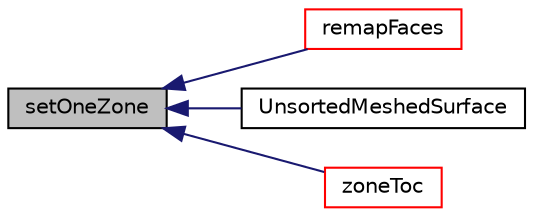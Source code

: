 digraph "setOneZone"
{
  bgcolor="transparent";
  edge [fontname="Helvetica",fontsize="10",labelfontname="Helvetica",labelfontsize="10"];
  node [fontname="Helvetica",fontsize="10",shape=record];
  rankdir="LR";
  Node1 [label="setOneZone",height=0.2,width=0.4,color="black", fillcolor="grey75", style="filled", fontcolor="black"];
  Node1 -> Node2 [dir="back",color="midnightblue",fontsize="10",style="solid",fontname="Helvetica"];
  Node2 [label="remapFaces",height=0.2,width=0.4,color="red",URL="$a02857.html#ac15d32161096e3b5c83b0a0dee739b65",tooltip="Set new zones from faceMap. "];
  Node1 -> Node3 [dir="back",color="midnightblue",fontsize="10",style="solid",fontname="Helvetica"];
  Node3 [label="UnsortedMeshedSurface",height=0.2,width=0.4,color="black",URL="$a02857.html#a53284588249a8c4c3917645fe6783eb5",tooltip="Construct by transferring points, faces. "];
  Node1 -> Node4 [dir="back",color="midnightblue",fontsize="10",style="solid",fontname="Helvetica"];
  Node4 [label="zoneToc",height=0.2,width=0.4,color="red",URL="$a02857.html#a21923b04f7adbbfb5d40f37e13ea1f22",tooltip="Return const access to the zone table-of-contents. "];
}
